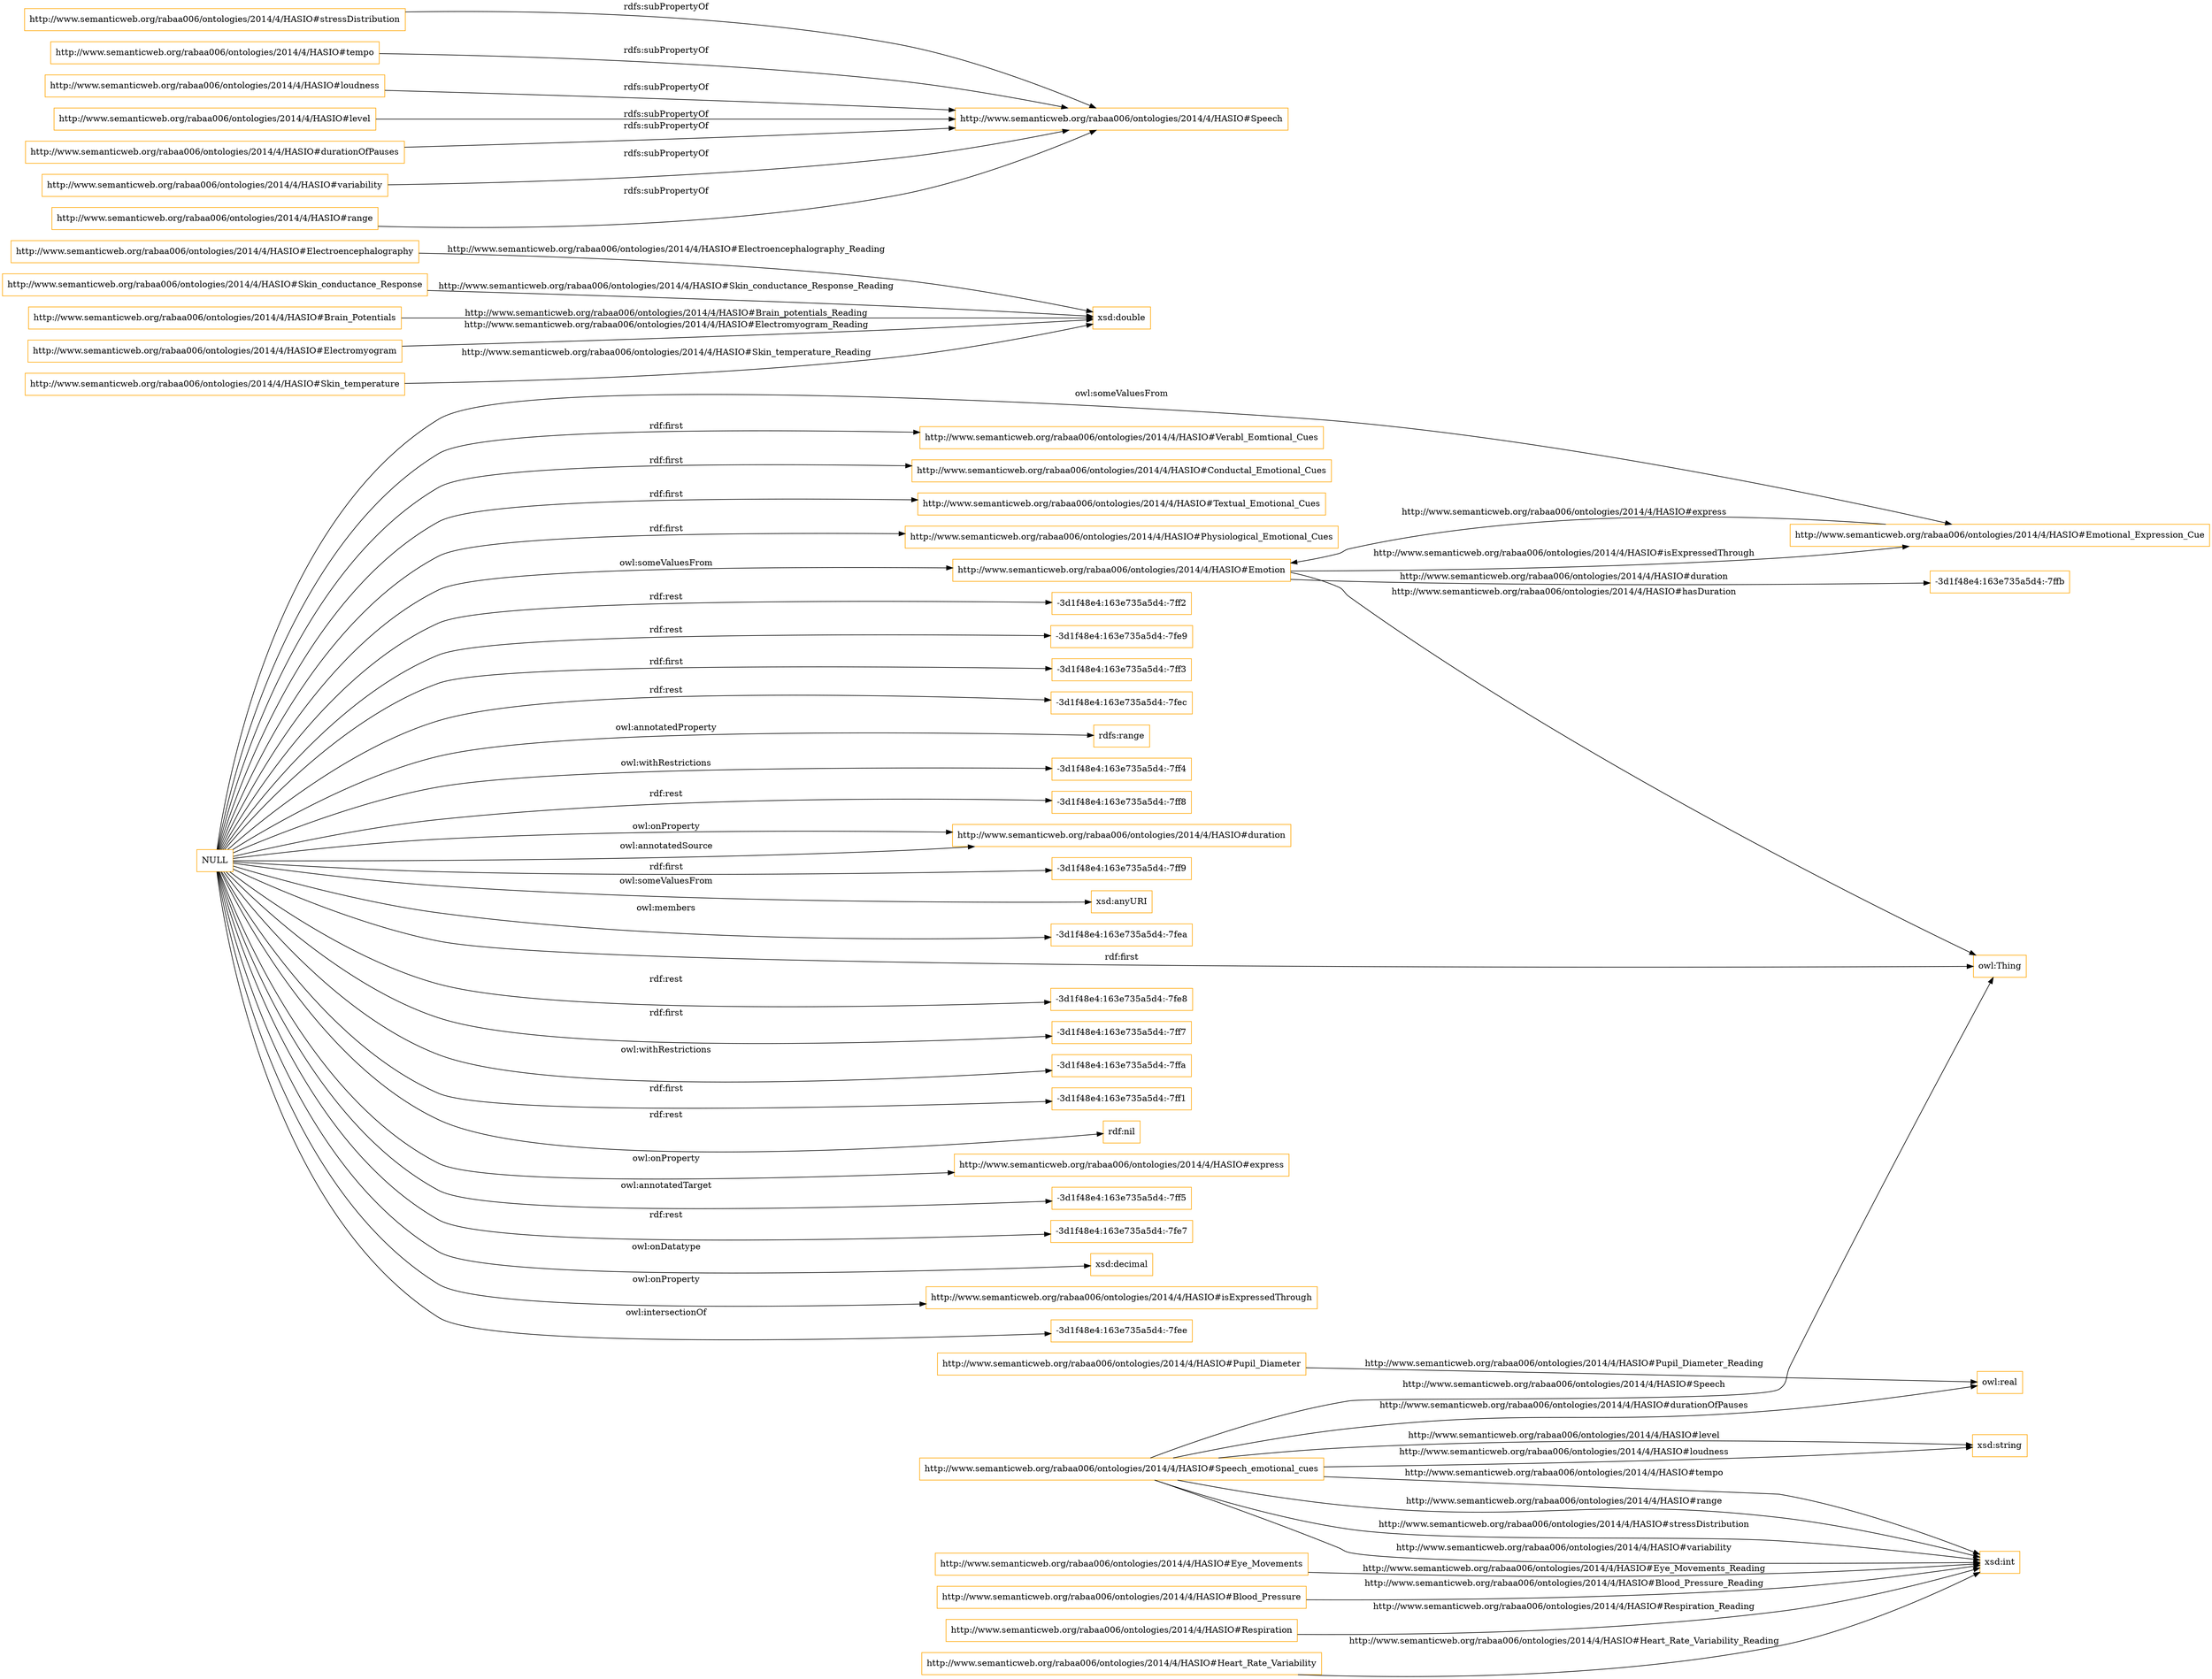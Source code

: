 digraph ar2dtool_diagram { 
rankdir=LR;
size="1501"
node [shape = rectangle, color="orange"]; "http://www.semanticweb.org/rabaa006/ontologies/2014/4/HASIO#Emotion" "http://www.semanticweb.org/rabaa006/ontologies/2014/4/HASIO#Verabl_Eomtional_Cues" "http://www.semanticweb.org/rabaa006/ontologies/2014/4/HASIO#Electroencephalography" "http://www.semanticweb.org/rabaa006/ontologies/2014/4/HASIO#Conductal_Emotional_Cues" "http://www.semanticweb.org/rabaa006/ontologies/2014/4/HASIO#Pupil_Diameter" "http://www.semanticweb.org/rabaa006/ontologies/2014/4/HASIO#Heart_Rate_Variability" "http://www.semanticweb.org/rabaa006/ontologies/2014/4/HASIO#Eye_Movements" "http://www.semanticweb.org/rabaa006/ontologies/2014/4/HASIO#Skin_conductance_Response" "http://www.semanticweb.org/rabaa006/ontologies/2014/4/HASIO#Textual_Emotional_Cues" "http://www.semanticweb.org/rabaa006/ontologies/2014/4/HASIO#Speech_emotional_cues" "http://www.semanticweb.org/rabaa006/ontologies/2014/4/HASIO#Physiological_Emotional_Cues" "http://www.semanticweb.org/rabaa006/ontologies/2014/4/HASIO#Brain_Potentials" "http://www.semanticweb.org/rabaa006/ontologies/2014/4/HASIO#Blood_Pressure" "http://www.semanticweb.org/rabaa006/ontologies/2014/4/HASIO#Emotional_Expression_Cue" "http://www.semanticweb.org/rabaa006/ontologies/2014/4/HASIO#Electromyogram" "http://www.semanticweb.org/rabaa006/ontologies/2014/4/HASIO#Respiration" "http://www.semanticweb.org/rabaa006/ontologies/2014/4/HASIO#Skin_temperature" ; /*classes style*/
	"NULL" -> "-3d1f48e4:163e735a5d4:-7ff2" [ label = "rdf:rest" ];
	"NULL" -> "-3d1f48e4:163e735a5d4:-7fe9" [ label = "rdf:rest" ];
	"NULL" -> "-3d1f48e4:163e735a5d4:-7ff3" [ label = "rdf:first" ];
	"NULL" -> "-3d1f48e4:163e735a5d4:-7fec" [ label = "rdf:rest" ];
	"NULL" -> "http://www.semanticweb.org/rabaa006/ontologies/2014/4/HASIO#Physiological_Emotional_Cues" [ label = "rdf:first" ];
	"NULL" -> "rdfs:range" [ label = "owl:annotatedProperty" ];
	"NULL" -> "-3d1f48e4:163e735a5d4:-7ff4" [ label = "owl:withRestrictions" ];
	"NULL" -> "-3d1f48e4:163e735a5d4:-7ff8" [ label = "rdf:rest" ];
	"NULL" -> "http://www.semanticweb.org/rabaa006/ontologies/2014/4/HASIO#duration" [ label = "owl:onProperty" ];
	"NULL" -> "-3d1f48e4:163e735a5d4:-7ff9" [ label = "rdf:first" ];
	"NULL" -> "xsd:anyURI" [ label = "owl:someValuesFrom" ];
	"NULL" -> "http://www.semanticweb.org/rabaa006/ontologies/2014/4/HASIO#duration" [ label = "owl:annotatedSource" ];
	"NULL" -> "-3d1f48e4:163e735a5d4:-7fea" [ label = "owl:members" ];
	"NULL" -> "owl:Thing" [ label = "rdf:first" ];
	"NULL" -> "-3d1f48e4:163e735a5d4:-7fe8" [ label = "rdf:rest" ];
	"NULL" -> "http://www.semanticweb.org/rabaa006/ontologies/2014/4/HASIO#Conductal_Emotional_Cues" [ label = "rdf:first" ];
	"NULL" -> "-3d1f48e4:163e735a5d4:-7ff7" [ label = "rdf:first" ];
	"NULL" -> "-3d1f48e4:163e735a5d4:-7ffa" [ label = "owl:withRestrictions" ];
	"NULL" -> "-3d1f48e4:163e735a5d4:-7ff1" [ label = "rdf:first" ];
	"NULL" -> "rdf:nil" [ label = "rdf:rest" ];
	"NULL" -> "http://www.semanticweb.org/rabaa006/ontologies/2014/4/HASIO#express" [ label = "owl:onProperty" ];
	"NULL" -> "-3d1f48e4:163e735a5d4:-7ff5" [ label = "owl:annotatedTarget" ];
	"NULL" -> "http://www.semanticweb.org/rabaa006/ontologies/2014/4/HASIO#Emotional_Expression_Cue" [ label = "owl:someValuesFrom" ];
	"NULL" -> "-3d1f48e4:163e735a5d4:-7fe7" [ label = "rdf:rest" ];
	"NULL" -> "http://www.semanticweb.org/rabaa006/ontologies/2014/4/HASIO#Textual_Emotional_Cues" [ label = "rdf:first" ];
	"NULL" -> "xsd:decimal" [ label = "owl:onDatatype" ];
	"NULL" -> "http://www.semanticweb.org/rabaa006/ontologies/2014/4/HASIO#Verabl_Eomtional_Cues" [ label = "rdf:first" ];
	"NULL" -> "http://www.semanticweb.org/rabaa006/ontologies/2014/4/HASIO#isExpressedThrough" [ label = "owl:onProperty" ];
	"NULL" -> "-3d1f48e4:163e735a5d4:-7fee" [ label = "owl:intersectionOf" ];
	"NULL" -> "http://www.semanticweb.org/rabaa006/ontologies/2014/4/HASIO#Emotion" [ label = "owl:someValuesFrom" ];
	"http://www.semanticweb.org/rabaa006/ontologies/2014/4/HASIO#stressDistribution" -> "http://www.semanticweb.org/rabaa006/ontologies/2014/4/HASIO#Speech" [ label = "rdfs:subPropertyOf" ];
	"http://www.semanticweb.org/rabaa006/ontologies/2014/4/HASIO#tempo" -> "http://www.semanticweb.org/rabaa006/ontologies/2014/4/HASIO#Speech" [ label = "rdfs:subPropertyOf" ];
	"http://www.semanticweb.org/rabaa006/ontologies/2014/4/HASIO#loudness" -> "http://www.semanticweb.org/rabaa006/ontologies/2014/4/HASIO#Speech" [ label = "rdfs:subPropertyOf" ];
	"http://www.semanticweb.org/rabaa006/ontologies/2014/4/HASIO#level" -> "http://www.semanticweb.org/rabaa006/ontologies/2014/4/HASIO#Speech" [ label = "rdfs:subPropertyOf" ];
	"http://www.semanticweb.org/rabaa006/ontologies/2014/4/HASIO#durationOfPauses" -> "http://www.semanticweb.org/rabaa006/ontologies/2014/4/HASIO#Speech" [ label = "rdfs:subPropertyOf" ];
	"http://www.semanticweb.org/rabaa006/ontologies/2014/4/HASIO#variability" -> "http://www.semanticweb.org/rabaa006/ontologies/2014/4/HASIO#Speech" [ label = "rdfs:subPropertyOf" ];
	"http://www.semanticweb.org/rabaa006/ontologies/2014/4/HASIO#range" -> "http://www.semanticweb.org/rabaa006/ontologies/2014/4/HASIO#Speech" [ label = "rdfs:subPropertyOf" ];
	"http://www.semanticweb.org/rabaa006/ontologies/2014/4/HASIO#Speech_emotional_cues" -> "owl:real" [ label = "http://www.semanticweb.org/rabaa006/ontologies/2014/4/HASIO#durationOfPauses" ];
	"http://www.semanticweb.org/rabaa006/ontologies/2014/4/HASIO#Heart_Rate_Variability" -> "xsd:int" [ label = "http://www.semanticweb.org/rabaa006/ontologies/2014/4/HASIO#Heart_Rate_Variability_Reading" ];
	"http://www.semanticweb.org/rabaa006/ontologies/2014/4/HASIO#Speech_emotional_cues" -> "xsd:int" [ label = "http://www.semanticweb.org/rabaa006/ontologies/2014/4/HASIO#tempo" ];
	"http://www.semanticweb.org/rabaa006/ontologies/2014/4/HASIO#Speech_emotional_cues" -> "xsd:int" [ label = "http://www.semanticweb.org/rabaa006/ontologies/2014/4/HASIO#range" ];
	"http://www.semanticweb.org/rabaa006/ontologies/2014/4/HASIO#Eye_Movements" -> "xsd:int" [ label = "http://www.semanticweb.org/rabaa006/ontologies/2014/4/HASIO#Eye_Movements_Reading" ];
	"http://www.semanticweb.org/rabaa006/ontologies/2014/4/HASIO#Speech_emotional_cues" -> "xsd:int" [ label = "http://www.semanticweb.org/rabaa006/ontologies/2014/4/HASIO#stressDistribution" ];
	"http://www.semanticweb.org/rabaa006/ontologies/2014/4/HASIO#Emotion" -> "-3d1f48e4:163e735a5d4:-7ffb" [ label = "http://www.semanticweb.org/rabaa006/ontologies/2014/4/HASIO#duration" ];
	"http://www.semanticweb.org/rabaa006/ontologies/2014/4/HASIO#Speech_emotional_cues" -> "xsd:string" [ label = "http://www.semanticweb.org/rabaa006/ontologies/2014/4/HASIO#loudness" ];
	"http://www.semanticweb.org/rabaa006/ontologies/2014/4/HASIO#Speech_emotional_cues" -> "xsd:string" [ label = "http://www.semanticweb.org/rabaa006/ontologies/2014/4/HASIO#level" ];
	"http://www.semanticweb.org/rabaa006/ontologies/2014/4/HASIO#Emotion" -> "http://www.semanticweb.org/rabaa006/ontologies/2014/4/HASIO#Emotional_Expression_Cue" [ label = "http://www.semanticweb.org/rabaa006/ontologies/2014/4/HASIO#isExpressedThrough" ];
	"http://www.semanticweb.org/rabaa006/ontologies/2014/4/HASIO#Respiration" -> "xsd:int" [ label = "http://www.semanticweb.org/rabaa006/ontologies/2014/4/HASIO#Respiration_Reading" ];
	"http://www.semanticweb.org/rabaa006/ontologies/2014/4/HASIO#Speech_emotional_cues" -> "owl:Thing" [ label = "http://www.semanticweb.org/rabaa006/ontologies/2014/4/HASIO#Speech" ];
	"http://www.semanticweb.org/rabaa006/ontologies/2014/4/HASIO#Electromyogram" -> "xsd:double" [ label = "http://www.semanticweb.org/rabaa006/ontologies/2014/4/HASIO#Electromyogram_Reading" ];
	"http://www.semanticweb.org/rabaa006/ontologies/2014/4/HASIO#Blood_Pressure" -> "xsd:int" [ label = "http://www.semanticweb.org/rabaa006/ontologies/2014/4/HASIO#Blood_Pressure_Reading" ];
	"http://www.semanticweb.org/rabaa006/ontologies/2014/4/HASIO#Brain_Potentials" -> "xsd:double" [ label = "http://www.semanticweb.org/rabaa006/ontologies/2014/4/HASIO#Brain_potentials_Reading" ];
	"http://www.semanticweb.org/rabaa006/ontologies/2014/4/HASIO#Pupil_Diameter" -> "owl:real" [ label = "http://www.semanticweb.org/rabaa006/ontologies/2014/4/HASIO#Pupil_Diameter_Reading" ];
	"http://www.semanticweb.org/rabaa006/ontologies/2014/4/HASIO#Electroencephalography" -> "xsd:double" [ label = "http://www.semanticweb.org/rabaa006/ontologies/2014/4/HASIO#Electroencephalography_Reading" ];
	"http://www.semanticweb.org/rabaa006/ontologies/2014/4/HASIO#Emotional_Expression_Cue" -> "http://www.semanticweb.org/rabaa006/ontologies/2014/4/HASIO#Emotion" [ label = "http://www.semanticweb.org/rabaa006/ontologies/2014/4/HASIO#express" ];
	"http://www.semanticweb.org/rabaa006/ontologies/2014/4/HASIO#Speech_emotional_cues" -> "xsd:int" [ label = "http://www.semanticweb.org/rabaa006/ontologies/2014/4/HASIO#variability" ];
	"http://www.semanticweb.org/rabaa006/ontologies/2014/4/HASIO#Skin_conductance_Response" -> "xsd:double" [ label = "http://www.semanticweb.org/rabaa006/ontologies/2014/4/HASIO#Skin_conductance_Response_Reading" ];
	"http://www.semanticweb.org/rabaa006/ontologies/2014/4/HASIO#Emotion" -> "owl:Thing" [ label = "http://www.semanticweb.org/rabaa006/ontologies/2014/4/HASIO#hasDuration" ];
	"http://www.semanticweb.org/rabaa006/ontologies/2014/4/HASIO#Skin_temperature" -> "xsd:double" [ label = "http://www.semanticweb.org/rabaa006/ontologies/2014/4/HASIO#Skin_temperature_Reading" ];

}
